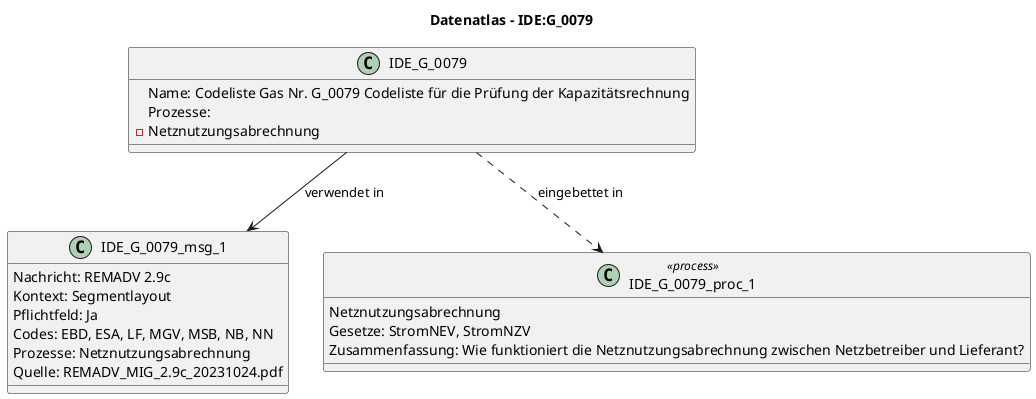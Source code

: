 @startuml
title Datenatlas – IDE:G_0079
class IDE_G_0079 {
  Name: Codeliste Gas Nr. G_0079 Codeliste für die Prüfung der Kapazitätsrechnung
  Prozesse:
    - Netznutzungsabrechnung
}
class IDE_G_0079_msg_1 {
  Nachricht: REMADV 2.9c
  Kontext: Segmentlayout
  Pflichtfeld: Ja
  Codes: EBD, ESA, LF, MGV, MSB, NB, NN
  Prozesse: Netznutzungsabrechnung
  Quelle: REMADV_MIG_2.9c_20231024.pdf
}
IDE_G_0079 --> IDE_G_0079_msg_1 : verwendet in
class IDE_G_0079_proc_1 <<process>> {
  Netznutzungsabrechnung
  Gesetze: StromNEV, StromNZV
  Zusammenfassung: Wie funktioniert die Netznutzungsabrechnung zwischen Netzbetreiber und Lieferant?
}
IDE_G_0079 ..> IDE_G_0079_proc_1 : eingebettet in
@enduml